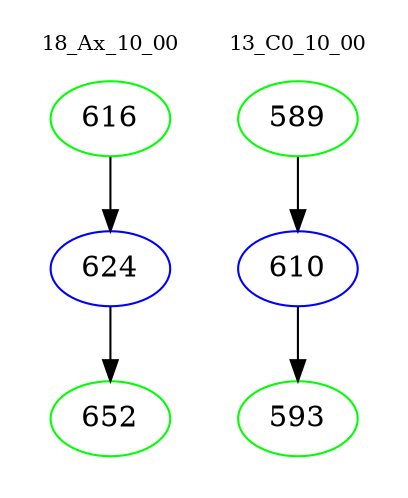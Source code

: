 digraph{
subgraph cluster_0 {
color = white
label = "18_Ax_10_00";
fontsize=10;
T0_616 [label="616", color="green"]
T0_616 -> T0_624 [color="black"]
T0_624 [label="624", color="blue"]
T0_624 -> T0_652 [color="black"]
T0_652 [label="652", color="green"]
}
subgraph cluster_1 {
color = white
label = "13_C0_10_00";
fontsize=10;
T1_589 [label="589", color="green"]
T1_589 -> T1_610 [color="black"]
T1_610 [label="610", color="blue"]
T1_610 -> T1_593 [color="black"]
T1_593 [label="593", color="green"]
}
}
